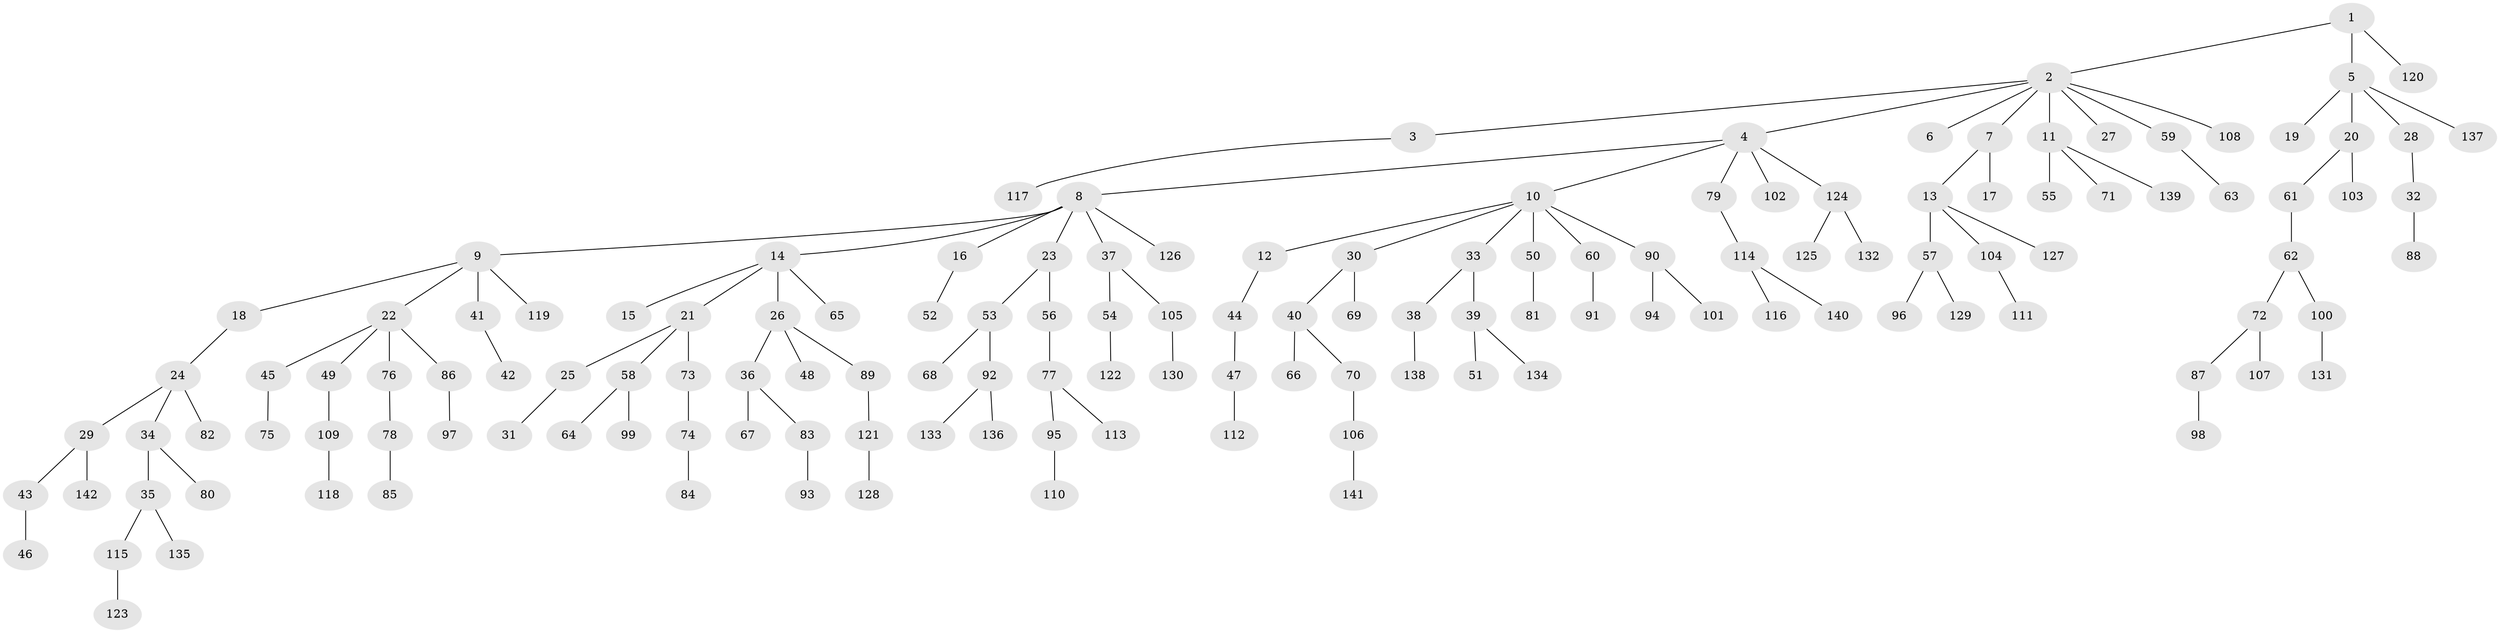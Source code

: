 // Generated by graph-tools (version 1.1) at 2025/50/03/09/25 03:50:23]
// undirected, 142 vertices, 141 edges
graph export_dot {
graph [start="1"]
  node [color=gray90,style=filled];
  1;
  2;
  3;
  4;
  5;
  6;
  7;
  8;
  9;
  10;
  11;
  12;
  13;
  14;
  15;
  16;
  17;
  18;
  19;
  20;
  21;
  22;
  23;
  24;
  25;
  26;
  27;
  28;
  29;
  30;
  31;
  32;
  33;
  34;
  35;
  36;
  37;
  38;
  39;
  40;
  41;
  42;
  43;
  44;
  45;
  46;
  47;
  48;
  49;
  50;
  51;
  52;
  53;
  54;
  55;
  56;
  57;
  58;
  59;
  60;
  61;
  62;
  63;
  64;
  65;
  66;
  67;
  68;
  69;
  70;
  71;
  72;
  73;
  74;
  75;
  76;
  77;
  78;
  79;
  80;
  81;
  82;
  83;
  84;
  85;
  86;
  87;
  88;
  89;
  90;
  91;
  92;
  93;
  94;
  95;
  96;
  97;
  98;
  99;
  100;
  101;
  102;
  103;
  104;
  105;
  106;
  107;
  108;
  109;
  110;
  111;
  112;
  113;
  114;
  115;
  116;
  117;
  118;
  119;
  120;
  121;
  122;
  123;
  124;
  125;
  126;
  127;
  128;
  129;
  130;
  131;
  132;
  133;
  134;
  135;
  136;
  137;
  138;
  139;
  140;
  141;
  142;
  1 -- 2;
  1 -- 5;
  1 -- 120;
  2 -- 3;
  2 -- 4;
  2 -- 6;
  2 -- 7;
  2 -- 11;
  2 -- 27;
  2 -- 59;
  2 -- 108;
  3 -- 117;
  4 -- 8;
  4 -- 10;
  4 -- 79;
  4 -- 102;
  4 -- 124;
  5 -- 19;
  5 -- 20;
  5 -- 28;
  5 -- 137;
  7 -- 13;
  7 -- 17;
  8 -- 9;
  8 -- 14;
  8 -- 16;
  8 -- 23;
  8 -- 37;
  8 -- 126;
  9 -- 18;
  9 -- 22;
  9 -- 41;
  9 -- 119;
  10 -- 12;
  10 -- 30;
  10 -- 33;
  10 -- 50;
  10 -- 60;
  10 -- 90;
  11 -- 55;
  11 -- 71;
  11 -- 139;
  12 -- 44;
  13 -- 57;
  13 -- 104;
  13 -- 127;
  14 -- 15;
  14 -- 21;
  14 -- 26;
  14 -- 65;
  16 -- 52;
  18 -- 24;
  20 -- 61;
  20 -- 103;
  21 -- 25;
  21 -- 58;
  21 -- 73;
  22 -- 45;
  22 -- 49;
  22 -- 76;
  22 -- 86;
  23 -- 53;
  23 -- 56;
  24 -- 29;
  24 -- 34;
  24 -- 82;
  25 -- 31;
  26 -- 36;
  26 -- 48;
  26 -- 89;
  28 -- 32;
  29 -- 43;
  29 -- 142;
  30 -- 40;
  30 -- 69;
  32 -- 88;
  33 -- 38;
  33 -- 39;
  34 -- 35;
  34 -- 80;
  35 -- 115;
  35 -- 135;
  36 -- 67;
  36 -- 83;
  37 -- 54;
  37 -- 105;
  38 -- 138;
  39 -- 51;
  39 -- 134;
  40 -- 66;
  40 -- 70;
  41 -- 42;
  43 -- 46;
  44 -- 47;
  45 -- 75;
  47 -- 112;
  49 -- 109;
  50 -- 81;
  53 -- 68;
  53 -- 92;
  54 -- 122;
  56 -- 77;
  57 -- 96;
  57 -- 129;
  58 -- 64;
  58 -- 99;
  59 -- 63;
  60 -- 91;
  61 -- 62;
  62 -- 72;
  62 -- 100;
  70 -- 106;
  72 -- 87;
  72 -- 107;
  73 -- 74;
  74 -- 84;
  76 -- 78;
  77 -- 95;
  77 -- 113;
  78 -- 85;
  79 -- 114;
  83 -- 93;
  86 -- 97;
  87 -- 98;
  89 -- 121;
  90 -- 94;
  90 -- 101;
  92 -- 133;
  92 -- 136;
  95 -- 110;
  100 -- 131;
  104 -- 111;
  105 -- 130;
  106 -- 141;
  109 -- 118;
  114 -- 116;
  114 -- 140;
  115 -- 123;
  121 -- 128;
  124 -- 125;
  124 -- 132;
}
